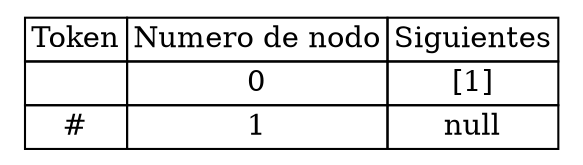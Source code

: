 graph G {rankdir=LR;node [shape = plaintext];nextTable [label = <<table border="0" cellborder="1" cellspacing="0"><tr><td>Token</td><td>Numero de nodo</td><td>Siguientes</td></tr><tr><td>
</td><td>0</td><td>[1]</td></tr><tr><td>#</td><td>1</td><td>null</td></tr></table>>];}